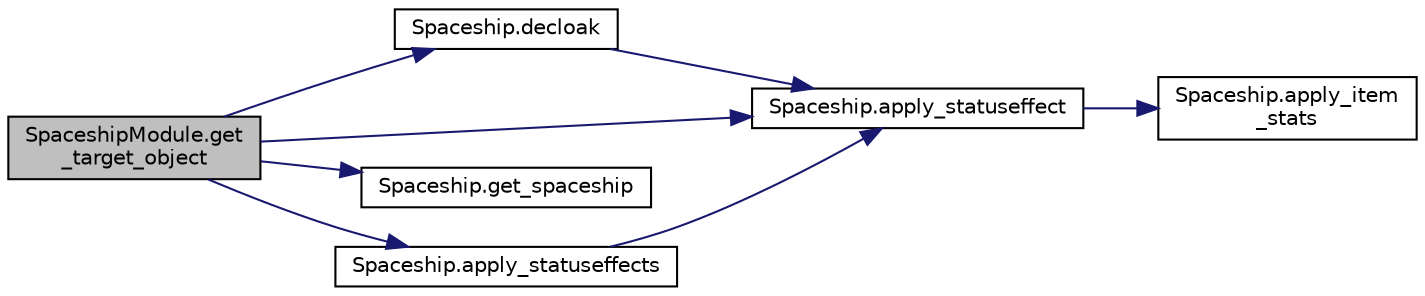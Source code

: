 digraph "SpaceshipModule.get_target_object"
{
  edge [fontname="Helvetica",fontsize="10",labelfontname="Helvetica",labelfontsize="10"];
  node [fontname="Helvetica",fontsize="10",shape=record];
  rankdir="LR";
  Node2 [label="SpaceshipModule.get\l_target_object",height=0.2,width=0.4,color="black", fillcolor="grey75", style="filled", fontcolor="black"];
  Node2 -> Node3 [color="midnightblue",fontsize="10",style="solid"];
  Node3 [label="Spaceship.decloak",height=0.2,width=0.4,color="black", fillcolor="white", style="filled",URL="$class_spaceship.html#a46d165fefc78bd0cd729429b59a6bbb6",tooltip="Enttarnt das Raumschiff "];
  Node3 -> Node4 [color="midnightblue",fontsize="10",style="solid"];
  Node4 [label="Spaceship.apply_statuseffect",height=0.2,width=0.4,color="black", fillcolor="white", style="filled",URL="$class_spaceship.html#a0e562e25b6f8186c569fbc0577ef3bb6",tooltip="Fügt einen neuen StatusEffect zu dem Raumschiff hinzu "];
  Node4 -> Node5 [color="midnightblue",fontsize="10",style="solid"];
  Node5 [label="Spaceship.apply_item\l_stats",height=0.2,width=0.4,color="black", fillcolor="white", style="filled",URL="$class_spaceship.html#a465e9ba15923826055b2fd43be83d635",tooltip="Setzt die Schild- und Geschwindigkeitswerte den Items entsprechend fest "];
  Node2 -> Node6 [color="midnightblue",fontsize="10",style="solid"];
  Node6 [label="Spaceship.get_spaceship",height=0.2,width=0.4,color="black", fillcolor="white", style="filled",URL="$class_spaceship.html#a46ebdafb571812867be422a6beb4ad21",tooltip="Findet die Spaceship-Instanz, die auf dem GameObject oder in einem seiner Parents ist..."];
  Node2 -> Node7 [color="midnightblue",fontsize="10",style="solid"];
  Node7 [label="Spaceship.apply_statuseffects",height=0.2,width=0.4,color="black", fillcolor="white", style="filled",URL="$class_spaceship.html#a4170fcea7d1c1cb131e634a28ad3b271",tooltip="Fügt mehrere StatusEffects hinzu "];
  Node7 -> Node4 [color="midnightblue",fontsize="10",style="solid"];
  Node2 -> Node4 [color="midnightblue",fontsize="10",style="solid"];
}
